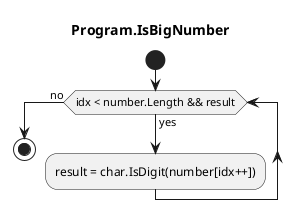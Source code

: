 @startuml Program.IsBigNumber
title Program.IsBigNumber
start
while (idx < number.Length && result) is (yes)
    :result = char.IsDigit(number[idx++]);
endwhile (no)
stop
@enduml
